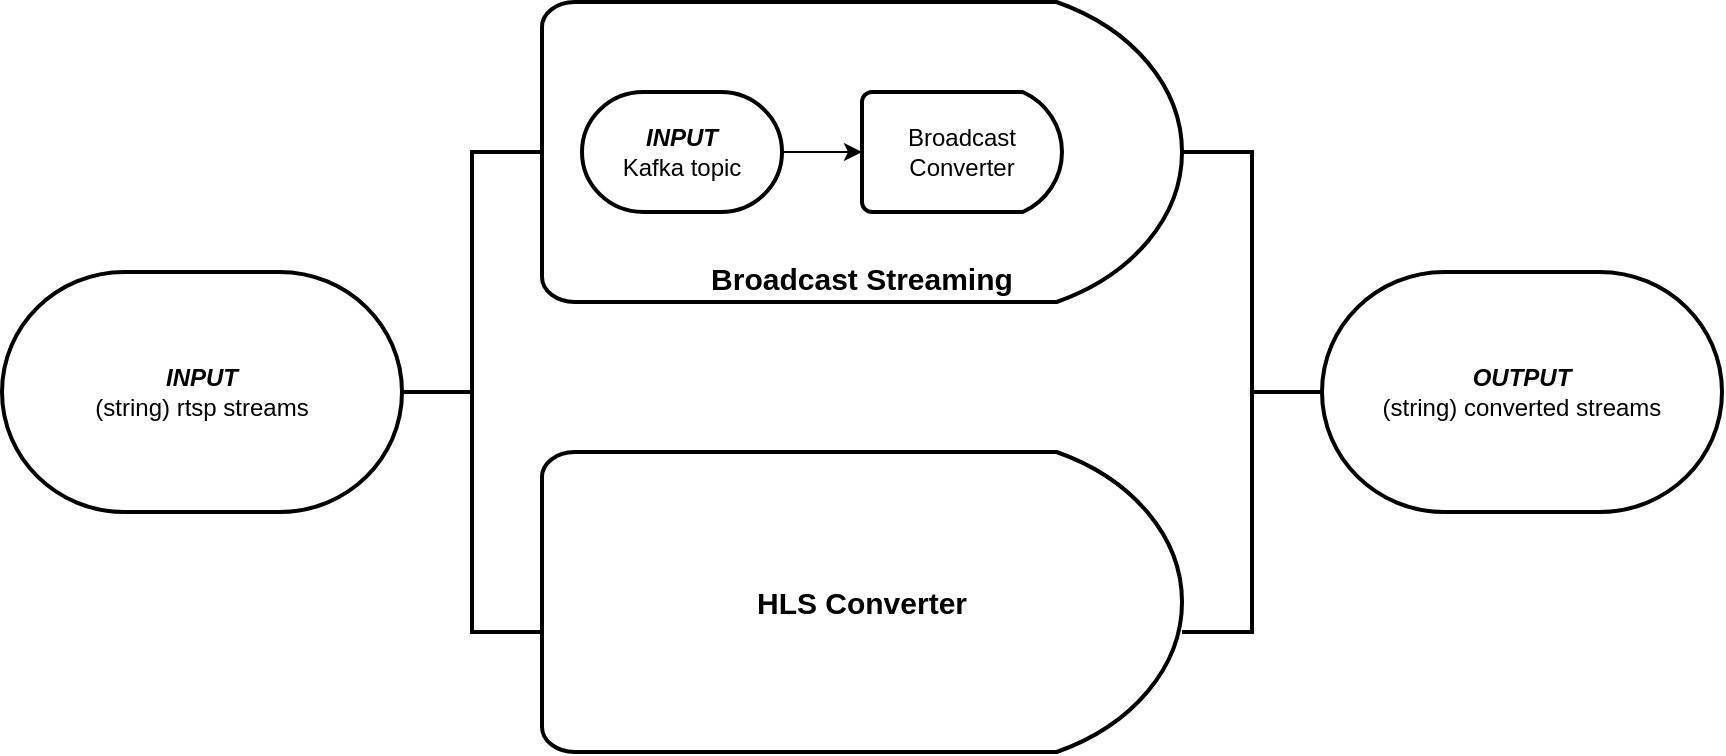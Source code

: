 <mxfile version="24.4.0" type="github">
  <diagram id="6a731a19-8d31-9384-78a2-239565b7b9f0" name="Page-1">
    <mxGraphModel dx="2532" dy="879" grid="1" gridSize="10" guides="1" tooltips="1" connect="1" arrows="1" fold="1" page="1" pageScale="1" pageWidth="1169" pageHeight="827" background="none" math="0" shadow="0">
      <root>
        <mxCell id="0" />
        <mxCell id="1" parent="0" />
        <mxCell id="EgDpt0oEZfT1bKl2S6yJ-145" value="&lt;b&gt;&lt;i&gt;INPUT&lt;/i&gt;&lt;/b&gt;&lt;div&gt;(string) rtsp streams&lt;/div&gt;" style="strokeWidth=2;html=1;shape=mxgraph.flowchart.terminator;whiteSpace=wrap;" vertex="1" parent="1">
          <mxGeometry x="-40" y="300" width="200" height="120" as="geometry" />
        </mxCell>
        <mxCell id="EgDpt0oEZfT1bKl2S6yJ-147" value="" style="strokeWidth=2;html=1;shape=mxgraph.flowchart.annotation_2;align=left;labelPosition=right;pointerEvents=1;" vertex="1" parent="1">
          <mxGeometry x="160" y="240" width="70" height="240" as="geometry" />
        </mxCell>
        <mxCell id="EgDpt0oEZfT1bKl2S6yJ-148" value="Broadcast Streaming" style="strokeWidth=2;html=1;shape=mxgraph.flowchart.delay;whiteSpace=wrap;verticalAlign=bottom;fontStyle=1;fontSize=15;" vertex="1" parent="1">
          <mxGeometry x="230" y="165" width="320" height="150" as="geometry" />
        </mxCell>
        <mxCell id="EgDpt0oEZfT1bKl2S6yJ-153" value="" style="edgeStyle=orthogonalEdgeStyle;rounded=0;orthogonalLoop=1;jettySize=auto;html=1;" edge="1" parent="1" source="EgDpt0oEZfT1bKl2S6yJ-150" target="EgDpt0oEZfT1bKl2S6yJ-152">
          <mxGeometry relative="1" as="geometry" />
        </mxCell>
        <mxCell id="EgDpt0oEZfT1bKl2S6yJ-150" value="&lt;b&gt;&lt;i&gt;INPUT&lt;/i&gt;&lt;/b&gt;&lt;div&gt;Kafka topic&lt;/div&gt;" style="strokeWidth=2;html=1;shape=mxgraph.flowchart.terminator;whiteSpace=wrap;" vertex="1" parent="1">
          <mxGeometry x="250" y="210" width="100" height="60" as="geometry" />
        </mxCell>
        <mxCell id="EgDpt0oEZfT1bKl2S6yJ-152" value="Broadcast Converter" style="strokeWidth=2;html=1;shape=mxgraph.flowchart.delay;whiteSpace=wrap;" vertex="1" parent="1">
          <mxGeometry x="390" y="210" width="100" height="60" as="geometry" />
        </mxCell>
        <mxCell id="EgDpt0oEZfT1bKl2S6yJ-155" value="&lt;div style=&quot;font-size: 15px;&quot;&gt;&lt;b style=&quot;font-size: 15px;&quot;&gt;HLS Converter&lt;/b&gt;&lt;/div&gt;" style="strokeWidth=2;html=1;shape=mxgraph.flowchart.delay;whiteSpace=wrap;fontSize=15;" vertex="1" parent="1">
          <mxGeometry x="230" y="390" width="320" height="150" as="geometry" />
        </mxCell>
        <mxCell id="EgDpt0oEZfT1bKl2S6yJ-156" value="" style="strokeWidth=2;html=1;shape=mxgraph.flowchart.annotation_2;align=left;labelPosition=right;pointerEvents=1;rotation=-180;" vertex="1" parent="1">
          <mxGeometry x="550" y="240" width="70" height="240" as="geometry" />
        </mxCell>
        <mxCell id="EgDpt0oEZfT1bKl2S6yJ-157" value="&lt;b&gt;&lt;i&gt;OUTPUT&lt;/i&gt;&lt;/b&gt;&lt;br&gt;&lt;div&gt;(string) converted streams&lt;/div&gt;" style="strokeWidth=2;html=1;shape=mxgraph.flowchart.terminator;whiteSpace=wrap;" vertex="1" parent="1">
          <mxGeometry x="620" y="300" width="200" height="120" as="geometry" />
        </mxCell>
      </root>
    </mxGraphModel>
  </diagram>
</mxfile>
